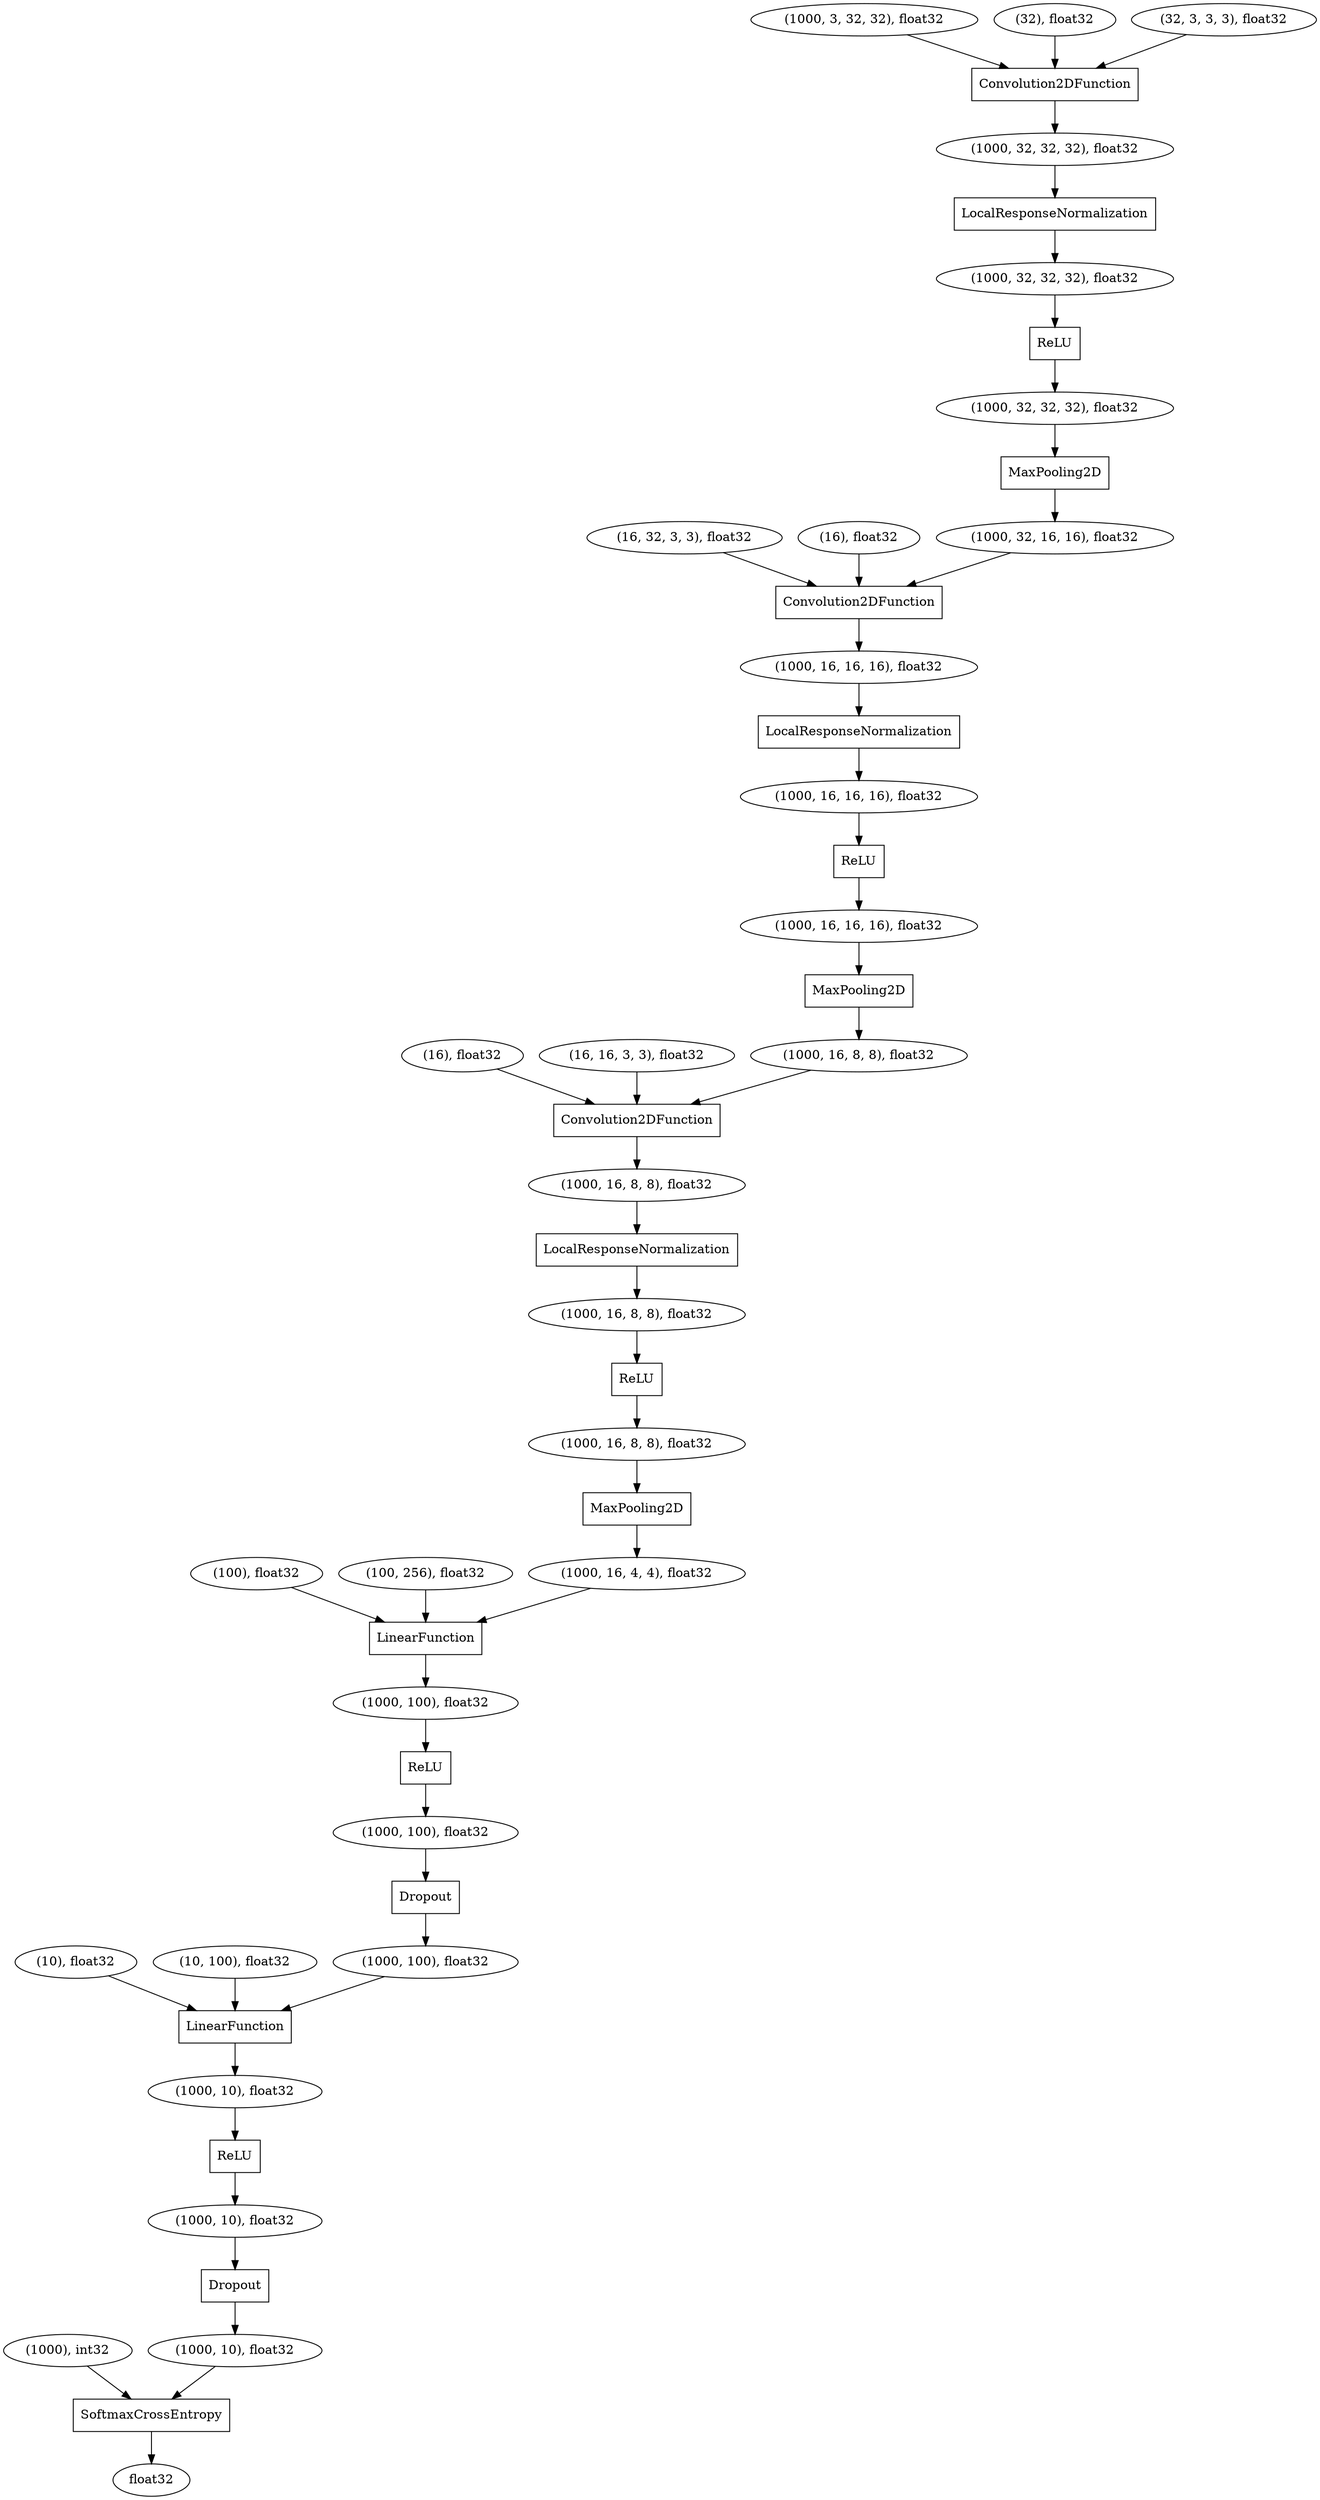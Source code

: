 digraph graphname{140419865184272 [shape="oval",label="(1000, 32, 16, 16), float32"];140419867295248 [shape="oval",label="(16, 32, 3, 3), float32"];140419865112784 [shape="box",label="LocalResponseNormalization"];140419865184336 [shape="oval",label="(1000, 16, 8, 8), float32"];140419865115664 [shape="oval",label="(1000, 3, 32, 32), float32"];140419864780880 [shape="box",label="ReLU"];140419865184464 [shape="box",label="MaxPooling2D"];140419864783568 [shape="oval",label="(1000, 10), float32"];140419864781072 [shape="box",label="SoftmaxCrossEntropy"];140419867294032 [shape="oval",label="(32), float32"];140419866117520 [shape="oval",label="(32, 3, 3, 3), float32"];140419865183632 [shape="box",label="LocalResponseNormalization"];140419867294096 [shape="oval",label="(16), float32"];140419867271248 [shape="box",label="LinearFunction"];140419864781328 [shape="box",label="Dropout"];140419865185360 [shape="box",label="ReLU"];140419867294288 [shape="oval",label="(16), float32"];140419865185040 [shape="oval",label="(1000, 16, 16, 16), float32"];140419864783504 [shape="oval",label="(1000, 10), float32"];140419865115344 [shape="oval",label="(1000), int32"];140419865183696 [shape="box",label="MaxPooling2D"];140419865184848 [shape="oval",label="(1000, 16, 16, 16), float32"];140419865185232 [shape="oval",label="(1000, 100), float32"];140419867293776 [shape="oval",label="(16, 16, 3, 3), float32"];140419865115600 [shape="box",label="LinearFunction"];140419865185296 [shape="oval",label="(1000, 16, 8, 8), float32"];140419864781904 [shape="oval",label="(1000, 10), float32"];140419867294224 [shape="oval",label="(10), float32"];140419865115280 [shape="box",label="Convolution2DFunction"];140419865237008 [shape="box",label="LocalResponseNormalization"];140419865185552 [shape="oval",label="(1000, 16, 4, 4), float32"];140419865184976 [shape="oval",label="(1000, 100), float32"];140419867295056 [shape="oval",label="(10, 100), float32"];140419865183888 [shape="oval",label="(1000, 32, 32, 32), float32"];140419865185680 [shape="box",label="ReLU"];140419865185744 [shape="oval",label="(1000, 16, 8, 8), float32"];140419865185872 [shape="box",label="Convolution2DFunction"];140419865185808 [shape="box",label="ReLU"];140419869244944 [shape="box",label="ReLU"];140419867293264 [shape="oval",label="(100), float32"];140419865183760 [shape="oval",label="(1000, 16, 8, 8), float32"];140419864782480 [shape="oval",label="float32"];140419865114000 [shape="oval",label="(1000, 32, 32, 32), float32"];140419865186256 [shape="oval",label="(1000, 100), float32"];140419865184016 [shape="box",label="MaxPooling2D"];140419865116048 [shape="oval",label="(1000, 32, 32, 32), float32"];140419865184912 [shape="box",label="Convolution2DFunction"];140419865184144 [shape="oval",label="(1000, 16, 16, 16), float32"];140419867293648 [shape="oval",label="(100, 256), float32"];140419865183568 [shape="box",label="Dropout"];140419865183632 -> 140419865184144;140419865185296 -> 140419865185872;140419864781072 -> 140419864782480;140419865184144 -> 140419865185360;140419869244944 -> 140419865183888;140419865184976 -> 140419867271248;140419865184016 -> 140419865185296;140419865185808 -> 140419865184336;140419864781328 -> 140419864783504;140419866117520 -> 140419865115280;140419867294288 -> 140419865185872;140419865183696 -> 140419865184272;140419865185552 -> 140419865115600;140419867294032 -> 140419865115280;140419865185232 -> 140419865183568;140419867294096 -> 140419865184912;140419865115344 -> 140419864781072;140419865112784 -> 140419865116048;140419865184272 -> 140419865184912;140419865183888 -> 140419865183696;140419864781904 -> 140419864781328;140419865185744 -> 140419865237008;140419867293264 -> 140419865115600;140419865116048 -> 140419869244944;140419865114000 -> 140419865112784;140419867293776 -> 140419865185872;140419864783568 -> 140419864780880;140419867294224 -> 140419867271248;140419865185040 -> 140419865184016;140419864783504 -> 140419864781072;140419865184912 -> 140419865184848;140419865115280 -> 140419865114000;140419865185872 -> 140419865185744;140419867293648 -> 140419865115600;140419865185680 -> 140419865185232;140419864780880 -> 140419864781904;140419865184464 -> 140419865185552;140419865185360 -> 140419865185040;140419865115664 -> 140419865115280;140419865184848 -> 140419865183632;140419867271248 -> 140419864783568;140419865183760 -> 140419865185808;140419865115600 -> 140419865186256;140419865184336 -> 140419865184464;140419867295056 -> 140419867271248;140419865237008 -> 140419865183760;140419865186256 -> 140419865185680;140419865183568 -> 140419865184976;140419867295248 -> 140419865184912;}